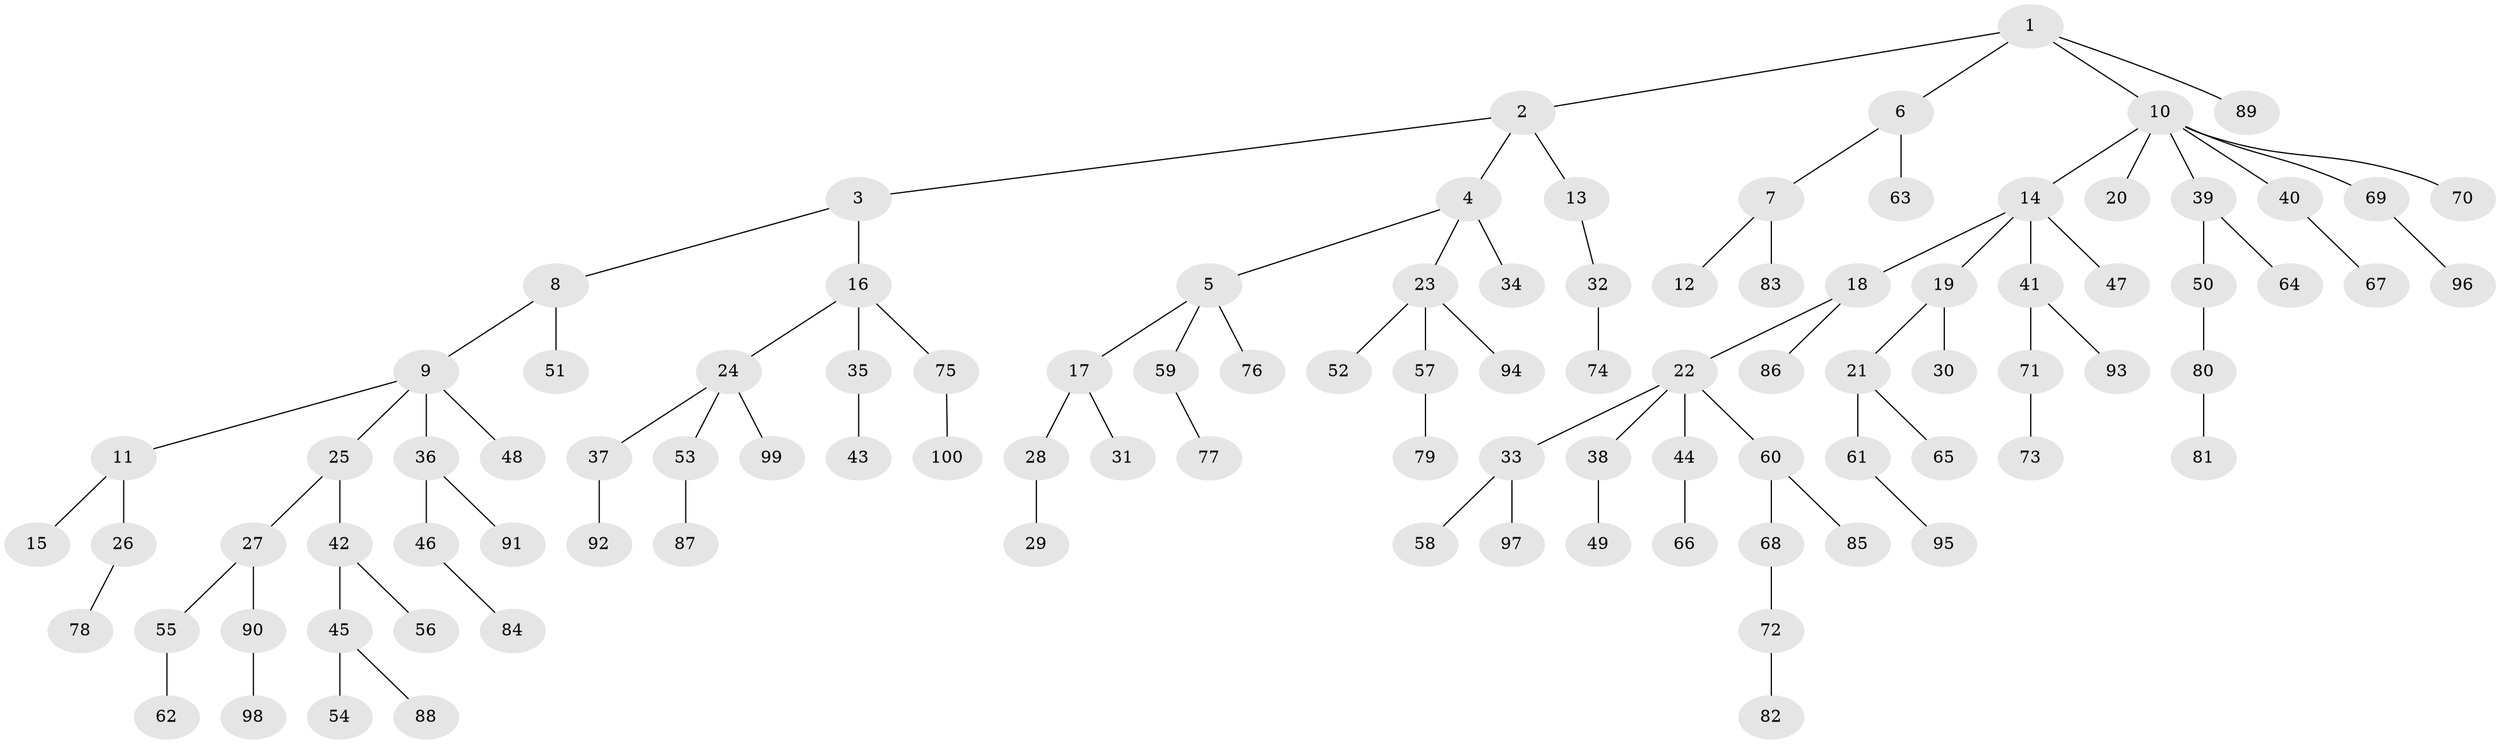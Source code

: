 // coarse degree distribution, {2: 0.25, 1: 0.675, 17: 0.025, 9: 0.025, 5: 0.025}
// Generated by graph-tools (version 1.1) at 2025/56/03/04/25 21:56:40]
// undirected, 100 vertices, 99 edges
graph export_dot {
graph [start="1"]
  node [color=gray90,style=filled];
  1;
  2;
  3;
  4;
  5;
  6;
  7;
  8;
  9;
  10;
  11;
  12;
  13;
  14;
  15;
  16;
  17;
  18;
  19;
  20;
  21;
  22;
  23;
  24;
  25;
  26;
  27;
  28;
  29;
  30;
  31;
  32;
  33;
  34;
  35;
  36;
  37;
  38;
  39;
  40;
  41;
  42;
  43;
  44;
  45;
  46;
  47;
  48;
  49;
  50;
  51;
  52;
  53;
  54;
  55;
  56;
  57;
  58;
  59;
  60;
  61;
  62;
  63;
  64;
  65;
  66;
  67;
  68;
  69;
  70;
  71;
  72;
  73;
  74;
  75;
  76;
  77;
  78;
  79;
  80;
  81;
  82;
  83;
  84;
  85;
  86;
  87;
  88;
  89;
  90;
  91;
  92;
  93;
  94;
  95;
  96;
  97;
  98;
  99;
  100;
  1 -- 2;
  1 -- 6;
  1 -- 10;
  1 -- 89;
  2 -- 3;
  2 -- 4;
  2 -- 13;
  3 -- 8;
  3 -- 16;
  4 -- 5;
  4 -- 23;
  4 -- 34;
  5 -- 17;
  5 -- 59;
  5 -- 76;
  6 -- 7;
  6 -- 63;
  7 -- 12;
  7 -- 83;
  8 -- 9;
  8 -- 51;
  9 -- 11;
  9 -- 25;
  9 -- 36;
  9 -- 48;
  10 -- 14;
  10 -- 20;
  10 -- 39;
  10 -- 40;
  10 -- 69;
  10 -- 70;
  11 -- 15;
  11 -- 26;
  13 -- 32;
  14 -- 18;
  14 -- 19;
  14 -- 41;
  14 -- 47;
  16 -- 24;
  16 -- 35;
  16 -- 75;
  17 -- 28;
  17 -- 31;
  18 -- 22;
  18 -- 86;
  19 -- 21;
  19 -- 30;
  21 -- 61;
  21 -- 65;
  22 -- 33;
  22 -- 38;
  22 -- 44;
  22 -- 60;
  23 -- 52;
  23 -- 57;
  23 -- 94;
  24 -- 37;
  24 -- 53;
  24 -- 99;
  25 -- 27;
  25 -- 42;
  26 -- 78;
  27 -- 55;
  27 -- 90;
  28 -- 29;
  32 -- 74;
  33 -- 58;
  33 -- 97;
  35 -- 43;
  36 -- 46;
  36 -- 91;
  37 -- 92;
  38 -- 49;
  39 -- 50;
  39 -- 64;
  40 -- 67;
  41 -- 71;
  41 -- 93;
  42 -- 45;
  42 -- 56;
  44 -- 66;
  45 -- 54;
  45 -- 88;
  46 -- 84;
  50 -- 80;
  53 -- 87;
  55 -- 62;
  57 -- 79;
  59 -- 77;
  60 -- 68;
  60 -- 85;
  61 -- 95;
  68 -- 72;
  69 -- 96;
  71 -- 73;
  72 -- 82;
  75 -- 100;
  80 -- 81;
  90 -- 98;
}
